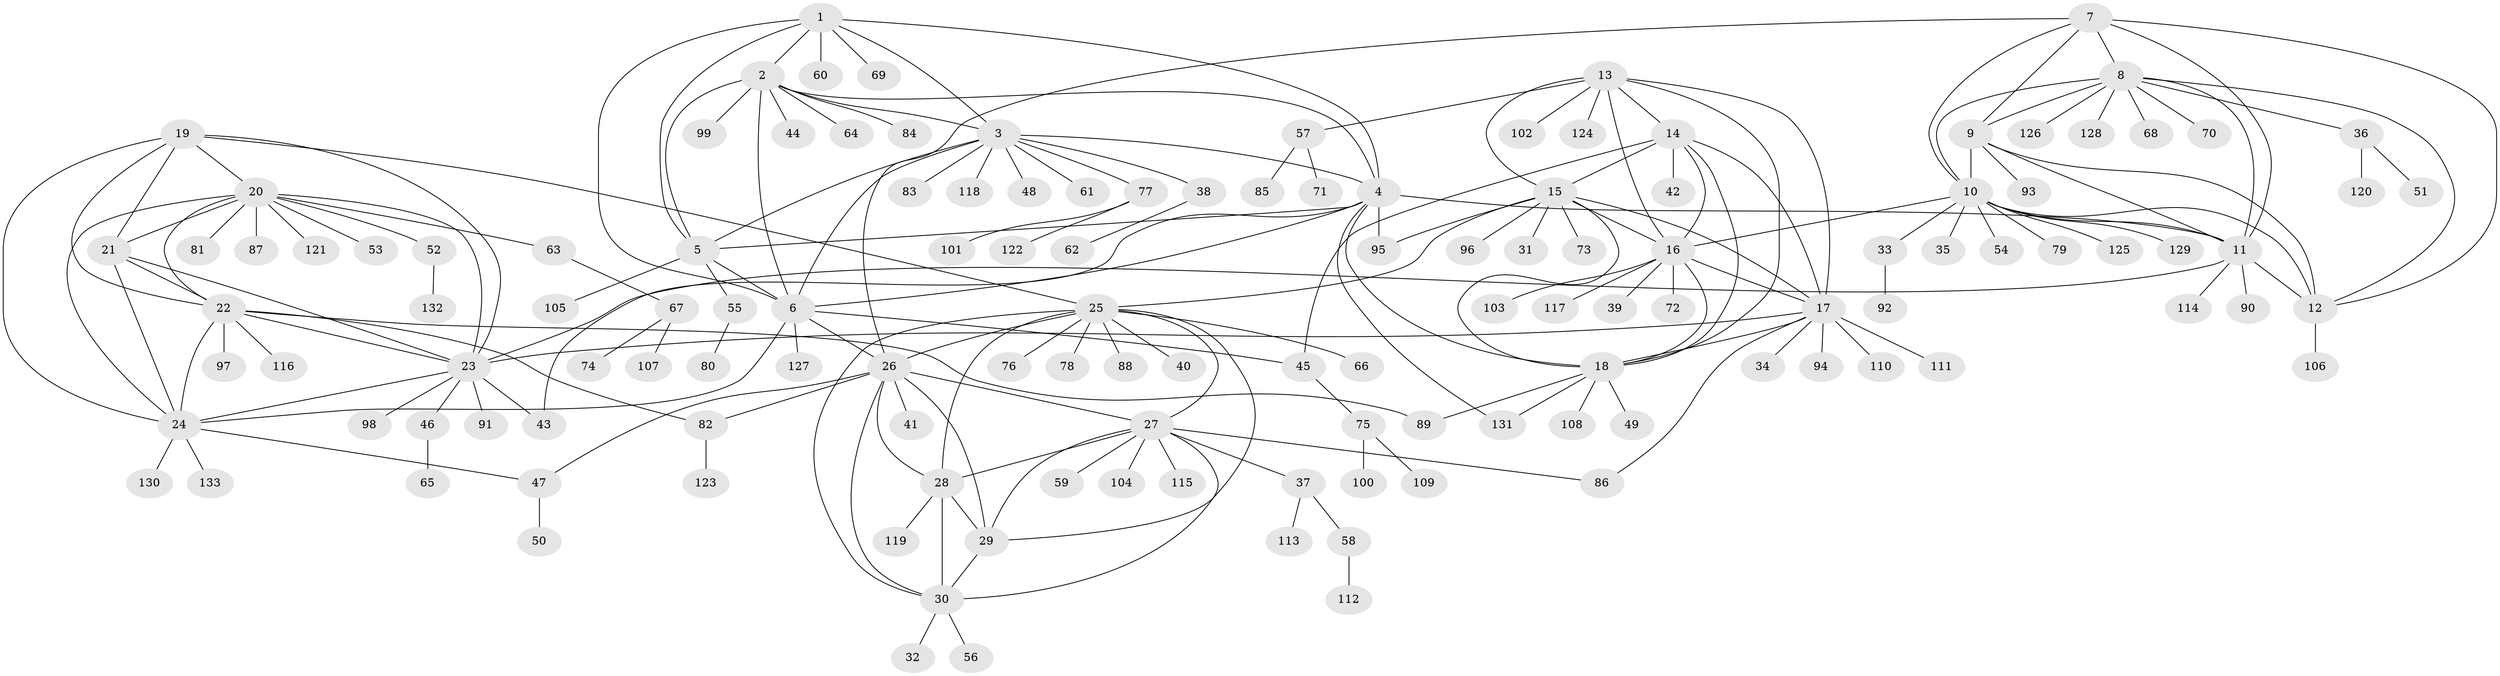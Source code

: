 // coarse degree distribution, {6: 0.0380952380952381, 8: 0.02857142857142857, 12: 0.009523809523809525, 10: 0.047619047619047616, 5: 0.02857142857142857, 7: 0.02857142857142857, 11: 0.009523809523809525, 9: 0.02857142857142857, 14: 0.009523809523809525, 1: 0.6571428571428571, 2: 0.08571428571428572, 3: 0.02857142857142857}
// Generated by graph-tools (version 1.1) at 2025/42/03/06/25 10:42:13]
// undirected, 133 vertices, 196 edges
graph export_dot {
graph [start="1"]
  node [color=gray90,style=filled];
  1;
  2;
  3;
  4;
  5;
  6;
  7;
  8;
  9;
  10;
  11;
  12;
  13;
  14;
  15;
  16;
  17;
  18;
  19;
  20;
  21;
  22;
  23;
  24;
  25;
  26;
  27;
  28;
  29;
  30;
  31;
  32;
  33;
  34;
  35;
  36;
  37;
  38;
  39;
  40;
  41;
  42;
  43;
  44;
  45;
  46;
  47;
  48;
  49;
  50;
  51;
  52;
  53;
  54;
  55;
  56;
  57;
  58;
  59;
  60;
  61;
  62;
  63;
  64;
  65;
  66;
  67;
  68;
  69;
  70;
  71;
  72;
  73;
  74;
  75;
  76;
  77;
  78;
  79;
  80;
  81;
  82;
  83;
  84;
  85;
  86;
  87;
  88;
  89;
  90;
  91;
  92;
  93;
  94;
  95;
  96;
  97;
  98;
  99;
  100;
  101;
  102;
  103;
  104;
  105;
  106;
  107;
  108;
  109;
  110;
  111;
  112;
  113;
  114;
  115;
  116;
  117;
  118;
  119;
  120;
  121;
  122;
  123;
  124;
  125;
  126;
  127;
  128;
  129;
  130;
  131;
  132;
  133;
  1 -- 2;
  1 -- 3;
  1 -- 4;
  1 -- 5;
  1 -- 6;
  1 -- 60;
  1 -- 69;
  2 -- 3;
  2 -- 4;
  2 -- 5;
  2 -- 6;
  2 -- 44;
  2 -- 64;
  2 -- 84;
  2 -- 99;
  3 -- 4;
  3 -- 5;
  3 -- 6;
  3 -- 38;
  3 -- 48;
  3 -- 61;
  3 -- 77;
  3 -- 83;
  3 -- 118;
  4 -- 5;
  4 -- 6;
  4 -- 11;
  4 -- 18;
  4 -- 43;
  4 -- 95;
  4 -- 131;
  5 -- 6;
  5 -- 55;
  5 -- 105;
  6 -- 24;
  6 -- 26;
  6 -- 45;
  6 -- 127;
  7 -- 8;
  7 -- 9;
  7 -- 10;
  7 -- 11;
  7 -- 12;
  7 -- 26;
  8 -- 9;
  8 -- 10;
  8 -- 11;
  8 -- 12;
  8 -- 36;
  8 -- 68;
  8 -- 70;
  8 -- 126;
  8 -- 128;
  9 -- 10;
  9 -- 11;
  9 -- 12;
  9 -- 93;
  10 -- 11;
  10 -- 12;
  10 -- 16;
  10 -- 33;
  10 -- 35;
  10 -- 54;
  10 -- 79;
  10 -- 125;
  10 -- 129;
  11 -- 12;
  11 -- 23;
  11 -- 90;
  11 -- 114;
  12 -- 106;
  13 -- 14;
  13 -- 15;
  13 -- 16;
  13 -- 17;
  13 -- 18;
  13 -- 57;
  13 -- 102;
  13 -- 124;
  14 -- 15;
  14 -- 16;
  14 -- 17;
  14 -- 18;
  14 -- 42;
  14 -- 45;
  15 -- 16;
  15 -- 17;
  15 -- 18;
  15 -- 25;
  15 -- 31;
  15 -- 73;
  15 -- 95;
  15 -- 96;
  16 -- 17;
  16 -- 18;
  16 -- 39;
  16 -- 72;
  16 -- 103;
  16 -- 117;
  17 -- 18;
  17 -- 23;
  17 -- 34;
  17 -- 86;
  17 -- 94;
  17 -- 110;
  17 -- 111;
  18 -- 49;
  18 -- 89;
  18 -- 108;
  18 -- 131;
  19 -- 20;
  19 -- 21;
  19 -- 22;
  19 -- 23;
  19 -- 24;
  19 -- 25;
  20 -- 21;
  20 -- 22;
  20 -- 23;
  20 -- 24;
  20 -- 52;
  20 -- 53;
  20 -- 63;
  20 -- 81;
  20 -- 87;
  20 -- 121;
  21 -- 22;
  21 -- 23;
  21 -- 24;
  22 -- 23;
  22 -- 24;
  22 -- 82;
  22 -- 89;
  22 -- 97;
  22 -- 116;
  23 -- 24;
  23 -- 43;
  23 -- 46;
  23 -- 91;
  23 -- 98;
  24 -- 47;
  24 -- 130;
  24 -- 133;
  25 -- 26;
  25 -- 27;
  25 -- 28;
  25 -- 29;
  25 -- 30;
  25 -- 40;
  25 -- 66;
  25 -- 76;
  25 -- 78;
  25 -- 88;
  26 -- 27;
  26 -- 28;
  26 -- 29;
  26 -- 30;
  26 -- 41;
  26 -- 47;
  26 -- 82;
  27 -- 28;
  27 -- 29;
  27 -- 30;
  27 -- 37;
  27 -- 59;
  27 -- 86;
  27 -- 104;
  27 -- 115;
  28 -- 29;
  28 -- 30;
  28 -- 119;
  29 -- 30;
  30 -- 32;
  30 -- 56;
  33 -- 92;
  36 -- 51;
  36 -- 120;
  37 -- 58;
  37 -- 113;
  38 -- 62;
  45 -- 75;
  46 -- 65;
  47 -- 50;
  52 -- 132;
  55 -- 80;
  57 -- 71;
  57 -- 85;
  58 -- 112;
  63 -- 67;
  67 -- 74;
  67 -- 107;
  75 -- 100;
  75 -- 109;
  77 -- 101;
  77 -- 122;
  82 -- 123;
}
